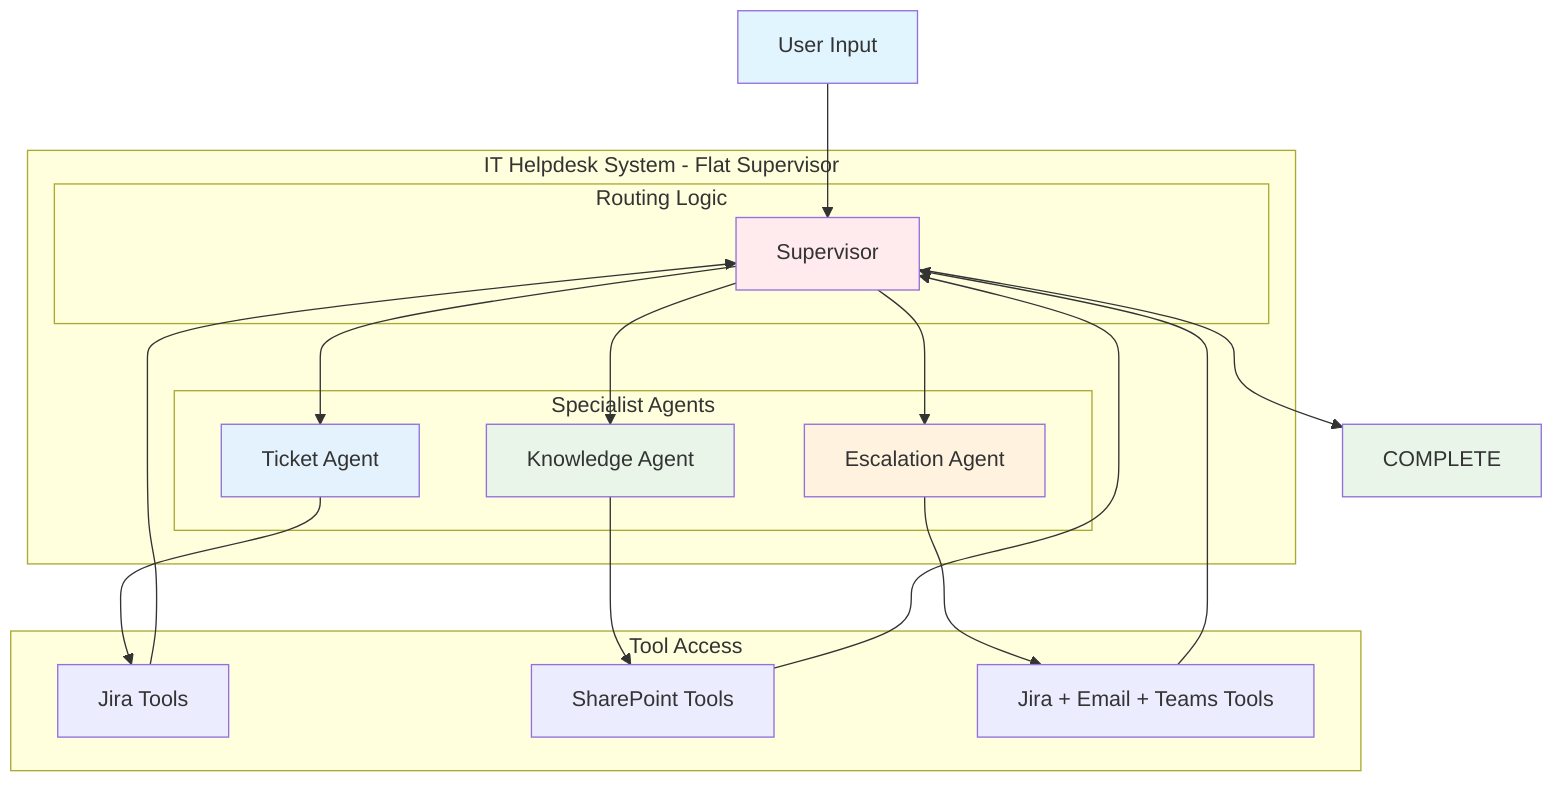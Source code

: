 graph TD
    A[User Input] --> B[Supervisor]
    
    B --> C[Ticket Agent]
    B --> D[Knowledge Agent] 
    B --> E[Escalation Agent]
    B --> F[COMPLETE]
    
    C --> G[Jira Tools]
    D --> H[SharePoint Tools]
    E --> I[Jira + Email + Teams Tools]
    
    G --> B
    H --> B
    I --> B
    
    subgraph "IT Helpdesk System - Flat Supervisor"
        subgraph "Routing Logic"
            B
        end
        
        subgraph "Specialist Agents"
            C
            D
            E
        end
    end
    
    subgraph "Tool Access"
        G
        H
        I
    end
    
    style A fill:#e1f5fe
    style F fill:#e8f5e8
    style B fill:#ffebee
    style C fill:#e3f2fd
    style D fill:#e8f5e8
    style E fill:#fff3e0